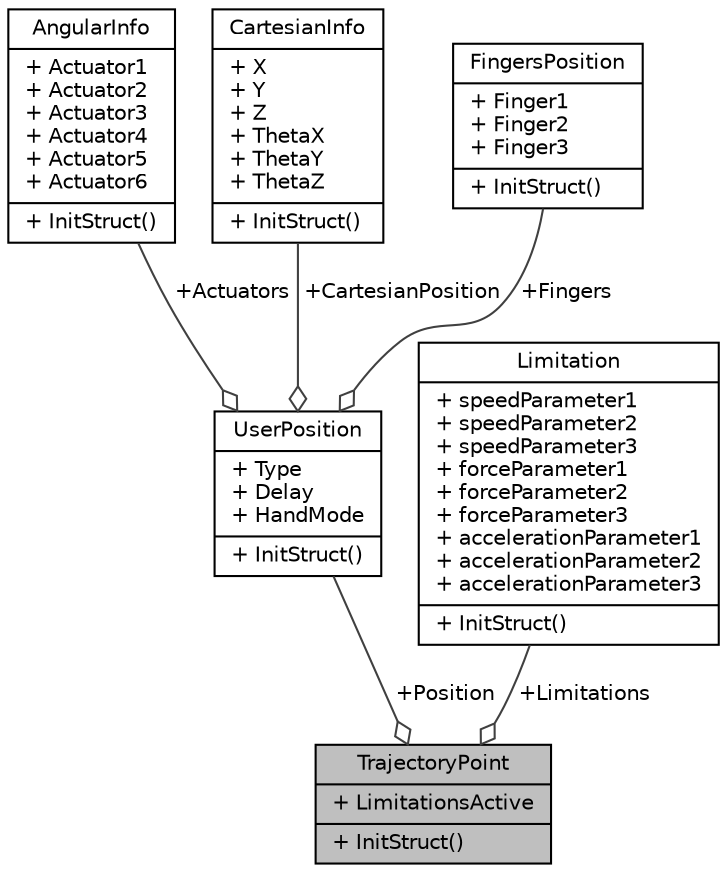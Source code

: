 digraph "TrajectoryPoint"
{
  edge [fontname="Helvetica",fontsize="10",labelfontname="Helvetica",labelfontsize="10"];
  node [fontname="Helvetica",fontsize="10",shape=record];
  Node1 [label="{TrajectoryPoint\n|+ LimitationsActive\l|+ InitStruct()\l}",height=0.2,width=0.4,color="black", fillcolor="grey75", style="filled", fontcolor="black"];
  Node2 -> Node1 [color="grey25",fontsize="10",style="solid",label=" +Position" ,arrowhead="odiamond"];
  Node2 [label="{UserPosition\n|+ Type\l+ Delay\l+ HandMode\l|+ InitStruct()\l}",height=0.2,width=0.4,color="black", fillcolor="white", style="filled",URL="$struct_user_position.html",tooltip="This data structure represents an abstract position built by a user. Depending on the control type th..."];
  Node3 -> Node2 [color="grey25",fontsize="10",style="solid",label=" +Actuators" ,arrowhead="odiamond"];
  Node3 [label="{AngularInfo\n|+ Actuator1\l+ Actuator2\l+ Actuator3\l+ Actuator4\l+ Actuator5\l+ Actuator6\l|+ InitStruct()\l}",height=0.2,width=0.4,color="black", fillcolor="white", style="filled",URL="$struct_angular_info.html",tooltip="This data structure holds values in an angular(joint by joint) control context. As an example struct ..."];
  Node4 -> Node2 [color="grey25",fontsize="10",style="solid",label=" +CartesianPosition" ,arrowhead="odiamond"];
  Node4 [label="{CartesianInfo\n|+ X\l+ Y\l+ Z\l+ ThetaX\l+ ThetaY\l+ ThetaZ\l|+ InitStruct()\l}",height=0.2,width=0.4,color="black", fillcolor="white", style="filled",URL="$struct_cartesian_info.html",tooltip="This data structure holds values in an cartesian control context. "];
  Node5 -> Node2 [color="grey25",fontsize="10",style="solid",label=" +Fingers" ,arrowhead="odiamond"];
  Node5 [label="{FingersPosition\n|+ Finger1\l+ Finger2\l+ Finger3\l|+ InitStruct()\l}",height=0.2,width=0.4,color="black", fillcolor="white", style="filled",URL="$struct_fingers_position.html",tooltip="This data structure holds the values of the robot&#39;s fingers. "];
  Node6 -> Node1 [color="grey25",fontsize="10",style="solid",label=" +Limitations" ,arrowhead="odiamond"];
  Node6 [label="{Limitation\n|+ speedParameter1\l+ speedParameter2\l+ speedParameter3\l+ forceParameter1\l+ forceParameter2\l+ forceParameter3\l+ accelerationParameter1\l+ accelerationParameter2\l+ accelerationParameter3\l|+ InitStruct()\l}",height=0.2,width=0.4,color="black", fillcolor="white", style="filled",URL="$struct_limitation.html",tooltip="This data structure represents all limitation that can be applied to a control context. "];
}
